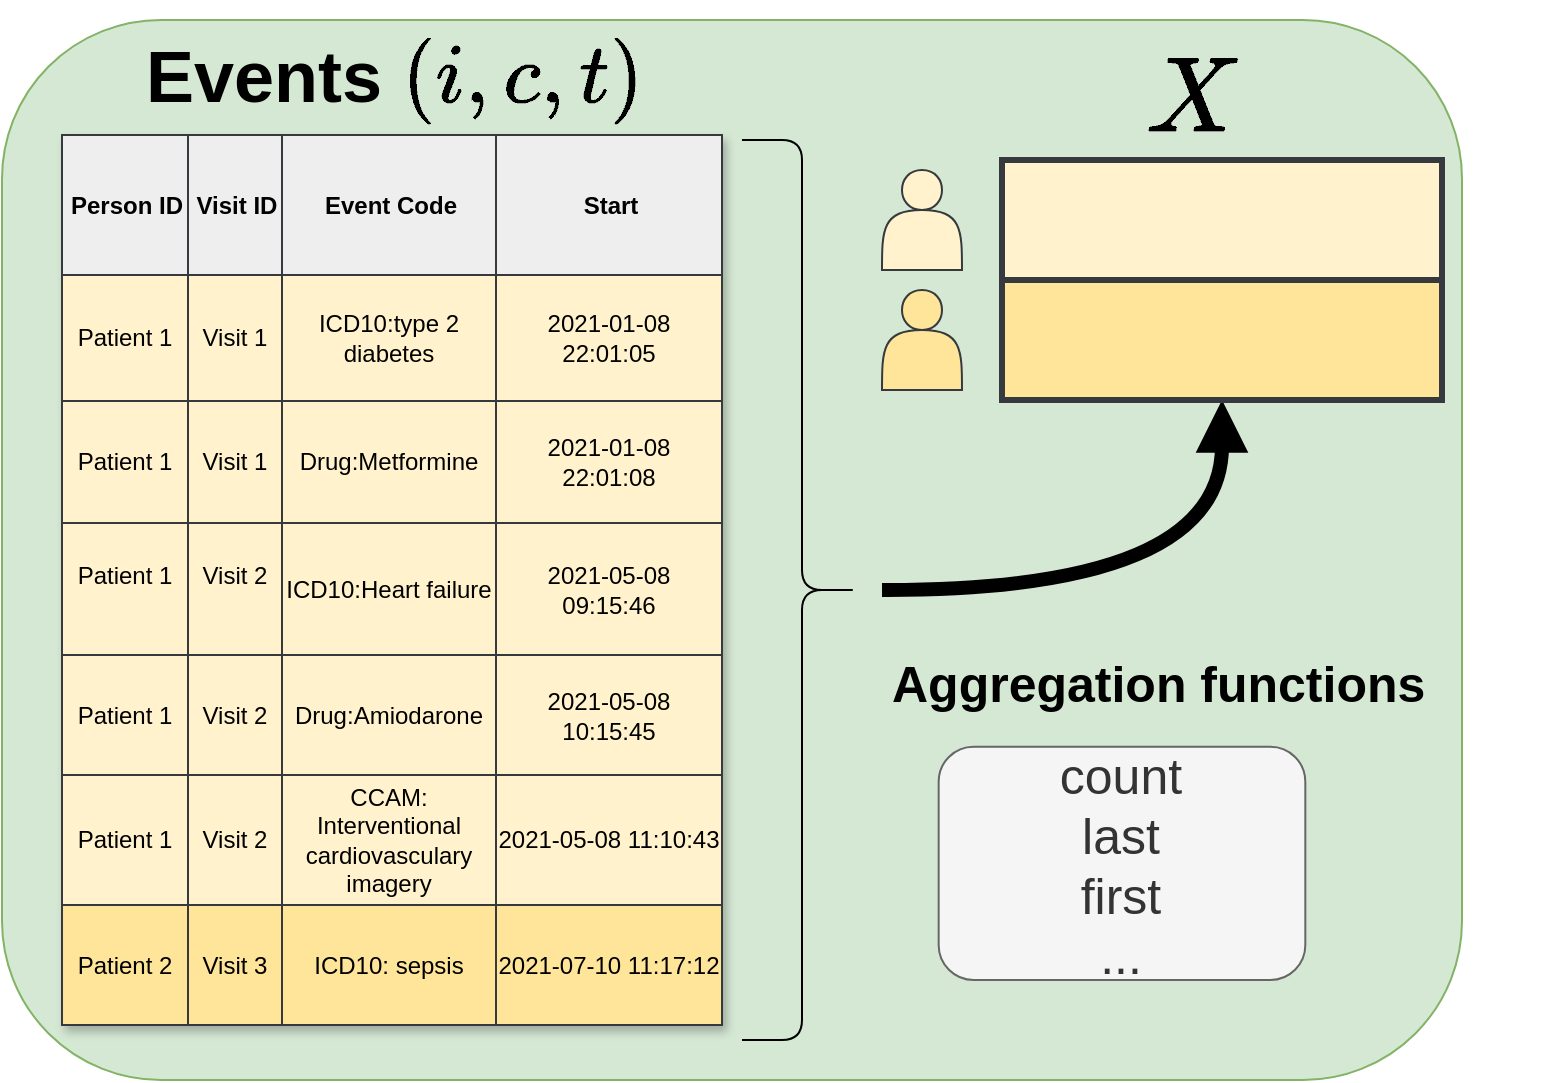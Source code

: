 <mxfile version="21.3.7" type="device">
  <diagram name="Page-1" id="bd83a815-5ea8-2e97-e5ec-87c9f400f2fa">
    <mxGraphModel dx="1793" dy="1028" grid="1" gridSize="10" guides="1" tooltips="1" connect="1" arrows="1" fold="1" page="1" pageScale="1.5" pageWidth="1169" pageHeight="826" background="none" math="1" shadow="0">
      <root>
        <mxCell id="0" style=";html=1;" />
        <mxCell id="1" style=";html=1;" parent="0" />
        <mxCell id="UJCGpMKkWv5VHLOaRZoO-3" value="" style="rounded=1;whiteSpace=wrap;html=1;verticalAlign=bottom;labelPosition=center;verticalLabelPosition=top;align=center;fillColor=#d5e8d4;strokeColor=#82b366;" parent="1" vertex="1">
          <mxGeometry x="130" y="200" width="730" height="530" as="geometry" />
        </mxCell>
        <mxCell id="UJCGpMKkWv5VHLOaRZoO-21" value="" style="rounded=0;whiteSpace=wrap;html=1;sketch=0;fontSize=15;rotation=90;fillColor=#FFF2CC;strokeColor=#36393d;strokeWidth=3;" parent="1" vertex="1">
          <mxGeometry x="710" y="190" width="60" height="220" as="geometry" />
        </mxCell>
        <mxCell id="UJCGpMKkWv5VHLOaRZoO-33" value="" style="group" parent="1" vertex="1" connectable="0">
          <mxGeometry x="540" y="510" width="370" height="170" as="geometry" />
        </mxCell>
        <mxCell id="UJCGpMKkWv5VHLOaRZoO-31" value="&lt;span style=&quot;font-weight: normal;&quot;&gt;count&lt;/span&gt;&lt;div style=&quot;font-size: 25px;&quot;&gt;&lt;span style=&quot;font-weight: normal;&quot;&gt;last&lt;/span&gt;&lt;/div&gt;&lt;div style=&quot;font-size: 25px;&quot;&gt;&lt;span style=&quot;font-weight: normal;&quot;&gt;first&lt;br&gt;&lt;/span&gt;&lt;/div&gt;&lt;div style=&quot;font-size: 25px;&quot;&gt;&lt;span style=&quot;font-weight: normal;&quot;&gt;...&lt;/span&gt;&lt;br style=&quot;font-size: 25px;&quot;&gt;&lt;/div&gt;" style="rounded=1;whiteSpace=wrap;html=1;sketch=0;strokeWidth=1;fontSize=25;fillColor=#f5f5f5;fontColor=#333333;strokeColor=#666666;" parent="UJCGpMKkWv5VHLOaRZoO-33" vertex="1">
          <mxGeometry x="58.33" y="53.35" width="183.33" height="116.65" as="geometry" />
        </mxCell>
        <mxCell id="UJCGpMKkWv5VHLOaRZoO-32" value="Aggregation functions" style="text;whiteSpace=wrap;html=1;fontSize=25;fontColor=#000000;fontStyle=1" parent="UJCGpMKkWv5VHLOaRZoO-33" vertex="1">
          <mxGeometry x="33.33" width="336.67" height="54.63" as="geometry" />
        </mxCell>
        <mxCell id="0RtDbPZioMRsK1e_GvqP-8" value="Assets" style="childLayout=tableLayout;recursiveResize=0;strokeColor=#98bf21;fillColor=#A7C942;shadow=1;" vertex="1" parent="1">
          <mxGeometry x="160" y="257.5" width="330" height="445" as="geometry" />
        </mxCell>
        <mxCell id="0RtDbPZioMRsK1e_GvqP-9" style="shape=tableRow;horizontal=0;startSize=0;swimlaneHead=0;swimlaneBody=0;top=0;left=0;bottom=0;right=0;dropTarget=0;collapsible=0;recursiveResize=0;expand=0;fontStyle=0;strokeColor=inherit;fillColor=#ffffff;" vertex="1" parent="0RtDbPZioMRsK1e_GvqP-8">
          <mxGeometry width="330" height="70" as="geometry" />
        </mxCell>
        <mxCell id="0RtDbPZioMRsK1e_GvqP-10" value="Person ID" style="connectable=0;recursiveResize=0;strokeColor=#36393D;fillColor=#eeeeee;align=center;fontStyle=1;html=1;" vertex="1" parent="0RtDbPZioMRsK1e_GvqP-9">
          <mxGeometry width="63" height="70" as="geometry">
            <mxRectangle width="63" height="70" as="alternateBounds" />
          </mxGeometry>
        </mxCell>
        <mxCell id="0RtDbPZioMRsK1e_GvqP-29" value="Visit ID" style="connectable=0;recursiveResize=0;strokeColor=#36393D;fillColor=#eeeeee;align=center;fontStyle=1;html=1;" vertex="1" parent="0RtDbPZioMRsK1e_GvqP-9">
          <mxGeometry x="63" width="47" height="70" as="geometry">
            <mxRectangle width="47" height="70" as="alternateBounds" />
          </mxGeometry>
        </mxCell>
        <mxCell id="0RtDbPZioMRsK1e_GvqP-11" value="Event Code" style="connectable=0;recursiveResize=0;strokeColor=#36393D;fillColor=#eeeeee;align=center;fontStyle=1;html=1;" vertex="1" parent="0RtDbPZioMRsK1e_GvqP-9">
          <mxGeometry x="110" width="107" height="70" as="geometry">
            <mxRectangle width="107" height="70" as="alternateBounds" />
          </mxGeometry>
        </mxCell>
        <mxCell id="0RtDbPZioMRsK1e_GvqP-12" value="Start" style="connectable=0;recursiveResize=0;strokeColor=#36393D;fillColor=#eeeeee;align=center;fontStyle=1;html=1;" vertex="1" parent="0RtDbPZioMRsK1e_GvqP-9">
          <mxGeometry x="217" width="113" height="70" as="geometry">
            <mxRectangle width="113" height="70" as="alternateBounds" />
          </mxGeometry>
        </mxCell>
        <mxCell id="0RtDbPZioMRsK1e_GvqP-13" value="" style="shape=tableRow;horizontal=0;startSize=0;swimlaneHead=0;swimlaneBody=0;top=0;left=0;bottom=0;right=0;dropTarget=0;collapsible=0;recursiveResize=0;expand=0;fontStyle=0;strokeColor=inherit;fillColor=#ffffff;" vertex="1" parent="0RtDbPZioMRsK1e_GvqP-8">
          <mxGeometry y="70" width="330" height="63" as="geometry" />
        </mxCell>
        <mxCell id="0RtDbPZioMRsK1e_GvqP-14" value="Patient 1" style="connectable=0;recursiveResize=0;strokeColor=#36393D;fillColor=#FFF2CC;align=center;whiteSpace=wrap;html=1;" vertex="1" parent="0RtDbPZioMRsK1e_GvqP-13">
          <mxGeometry width="63" height="63" as="geometry">
            <mxRectangle width="63" height="63" as="alternateBounds" />
          </mxGeometry>
        </mxCell>
        <mxCell id="0RtDbPZioMRsK1e_GvqP-30" value="Visit 1" style="connectable=0;recursiveResize=0;strokeColor=#36393D;fillColor=#FFF2CC;align=center;whiteSpace=wrap;html=1;" vertex="1" parent="0RtDbPZioMRsK1e_GvqP-13">
          <mxGeometry x="63" width="47" height="63" as="geometry">
            <mxRectangle width="47" height="63" as="alternateBounds" />
          </mxGeometry>
        </mxCell>
        <mxCell id="0RtDbPZioMRsK1e_GvqP-15" value="ICD10:type 2 diabetes" style="connectable=0;recursiveResize=0;strokeColor=#36393D;fillColor=#FFF2CC;align=center;whiteSpace=wrap;html=1;" vertex="1" parent="0RtDbPZioMRsK1e_GvqP-13">
          <mxGeometry x="110" width="107" height="63" as="geometry">
            <mxRectangle width="107" height="63" as="alternateBounds" />
          </mxGeometry>
        </mxCell>
        <mxCell id="0RtDbPZioMRsK1e_GvqP-16" value="2021-01-08 22:01:05" style="connectable=0;recursiveResize=0;strokeColor=#36393D;fillColor=#FFF2CC;align=center;whiteSpace=wrap;html=1;" vertex="1" parent="0RtDbPZioMRsK1e_GvqP-13">
          <mxGeometry x="217" width="113" height="63" as="geometry">
            <mxRectangle width="113" height="63" as="alternateBounds" />
          </mxGeometry>
        </mxCell>
        <mxCell id="0RtDbPZioMRsK1e_GvqP-17" value="" style="shape=tableRow;horizontal=0;startSize=0;swimlaneHead=0;swimlaneBody=0;top=0;left=0;bottom=0;right=0;dropTarget=0;collapsible=0;recursiveResize=0;expand=0;fontStyle=1;strokeColor=inherit;fillColor=#EAF2D3;" vertex="1" parent="0RtDbPZioMRsK1e_GvqP-8">
          <mxGeometry y="133" width="330" height="61" as="geometry" />
        </mxCell>
        <mxCell id="0RtDbPZioMRsK1e_GvqP-18" value="Patient 1" style="connectable=0;recursiveResize=0;strokeColor=#36393d;fillColor=#FFF2CC;whiteSpace=wrap;html=1;" vertex="1" parent="0RtDbPZioMRsK1e_GvqP-17">
          <mxGeometry width="63" height="61" as="geometry">
            <mxRectangle width="63" height="61" as="alternateBounds" />
          </mxGeometry>
        </mxCell>
        <mxCell id="0RtDbPZioMRsK1e_GvqP-31" value="Visit 1" style="connectable=0;recursiveResize=0;strokeColor=#36393d;fillColor=#FFF2CC;whiteSpace=wrap;html=1;" vertex="1" parent="0RtDbPZioMRsK1e_GvqP-17">
          <mxGeometry x="63" width="47" height="61" as="geometry">
            <mxRectangle width="47" height="61" as="alternateBounds" />
          </mxGeometry>
        </mxCell>
        <mxCell id="0RtDbPZioMRsK1e_GvqP-19" value="Drug:Metformine" style="connectable=0;recursiveResize=0;strokeColor=#36393d;fillColor=#FFF2CC;whiteSpace=wrap;html=1;" vertex="1" parent="0RtDbPZioMRsK1e_GvqP-17">
          <mxGeometry x="110" width="107" height="61" as="geometry">
            <mxRectangle width="107" height="61" as="alternateBounds" />
          </mxGeometry>
        </mxCell>
        <mxCell id="0RtDbPZioMRsK1e_GvqP-20" value="2021-01-08 22:01:08" style="connectable=0;recursiveResize=0;strokeColor=#36393d;fillColor=#FFF2CC;whiteSpace=wrap;html=1;" vertex="1" parent="0RtDbPZioMRsK1e_GvqP-17">
          <mxGeometry x="217" width="113" height="61" as="geometry">
            <mxRectangle width="113" height="61" as="alternateBounds" />
          </mxGeometry>
        </mxCell>
        <mxCell id="0RtDbPZioMRsK1e_GvqP-34" style="shape=tableRow;horizontal=0;startSize=0;swimlaneHead=0;swimlaneBody=0;top=0;left=0;bottom=0;right=0;dropTarget=0;collapsible=0;recursiveResize=0;expand=0;fontStyle=0;strokeColor=inherit;fillColor=#ffffff;" vertex="1" parent="0RtDbPZioMRsK1e_GvqP-8">
          <mxGeometry y="194" width="330" height="66" as="geometry" />
        </mxCell>
        <mxCell id="0RtDbPZioMRsK1e_GvqP-35" value="&#xa;Patient 1&#xa;&#xa;" style="connectable=0;recursiveResize=0;strokeColor=#36393d;fillColor=#FFF2CC;fontStyle=0;align=center;whiteSpace=wrap;html=1;" vertex="1" parent="0RtDbPZioMRsK1e_GvqP-34">
          <mxGeometry width="63" height="66" as="geometry">
            <mxRectangle width="63" height="66" as="alternateBounds" />
          </mxGeometry>
        </mxCell>
        <mxCell id="0RtDbPZioMRsK1e_GvqP-36" value="&#xa;Visit 2&#xa;&#xa;" style="connectable=0;recursiveResize=0;strokeColor=#36393d;fillColor=#FFF2CC;fontStyle=0;align=center;whiteSpace=wrap;html=1;" vertex="1" parent="0RtDbPZioMRsK1e_GvqP-34">
          <mxGeometry x="63" width="47" height="66" as="geometry">
            <mxRectangle width="47" height="66" as="alternateBounds" />
          </mxGeometry>
        </mxCell>
        <mxCell id="0RtDbPZioMRsK1e_GvqP-37" value="ICD10:Heart failure" style="connectable=0;recursiveResize=0;strokeColor=#36393d;fillColor=#FFF2CC;fontStyle=0;align=center;whiteSpace=wrap;html=1;" vertex="1" parent="0RtDbPZioMRsK1e_GvqP-34">
          <mxGeometry x="110" width="107" height="66" as="geometry">
            <mxRectangle width="107" height="66" as="alternateBounds" />
          </mxGeometry>
        </mxCell>
        <mxCell id="0RtDbPZioMRsK1e_GvqP-38" value="2021-05-08 09:15:46" style="connectable=0;recursiveResize=0;strokeColor=#36393d;fillColor=#FFF2CC;fontStyle=0;align=center;whiteSpace=wrap;html=1;" vertex="1" parent="0RtDbPZioMRsK1e_GvqP-34">
          <mxGeometry x="217" width="113" height="66" as="geometry">
            <mxRectangle width="113" height="66" as="alternateBounds" />
          </mxGeometry>
        </mxCell>
        <mxCell id="0RtDbPZioMRsK1e_GvqP-25" value="" style="shape=tableRow;horizontal=0;startSize=0;swimlaneHead=0;swimlaneBody=0;top=0;left=0;bottom=0;right=0;dropTarget=0;collapsible=0;recursiveResize=0;expand=0;fontStyle=1;strokeColor=inherit;fillColor=#EAF2D3;" vertex="1" parent="0RtDbPZioMRsK1e_GvqP-8">
          <mxGeometry y="260" width="330" height="60" as="geometry" />
        </mxCell>
        <mxCell id="0RtDbPZioMRsK1e_GvqP-26" value="Patient 1" style="connectable=0;recursiveResize=0;strokeColor=#36393d;fillColor=#FFF2CC;whiteSpace=wrap;html=1;" vertex="1" parent="0RtDbPZioMRsK1e_GvqP-25">
          <mxGeometry width="63" height="60" as="geometry">
            <mxRectangle width="63" height="60" as="alternateBounds" />
          </mxGeometry>
        </mxCell>
        <mxCell id="0RtDbPZioMRsK1e_GvqP-33" value="Visit 2" style="connectable=0;recursiveResize=0;strokeColor=#36393d;fillColor=#FFF2CC;whiteSpace=wrap;html=1;" vertex="1" parent="0RtDbPZioMRsK1e_GvqP-25">
          <mxGeometry x="63" width="47" height="60" as="geometry">
            <mxRectangle width="47" height="60" as="alternateBounds" />
          </mxGeometry>
        </mxCell>
        <mxCell id="0RtDbPZioMRsK1e_GvqP-27" value="Drug:Amiodarone" style="connectable=0;recursiveResize=0;strokeColor=#36393d;fillColor=#FFF2CC;whiteSpace=wrap;html=1;" vertex="1" parent="0RtDbPZioMRsK1e_GvqP-25">
          <mxGeometry x="110" width="107" height="60" as="geometry">
            <mxRectangle width="107" height="60" as="alternateBounds" />
          </mxGeometry>
        </mxCell>
        <mxCell id="0RtDbPZioMRsK1e_GvqP-28" value="2021-05-08 10:15:45" style="connectable=0;recursiveResize=0;strokeColor=#36393d;fillColor=#FFF2CC;whiteSpace=wrap;html=1;" vertex="1" parent="0RtDbPZioMRsK1e_GvqP-25">
          <mxGeometry x="217" width="113" height="60" as="geometry">
            <mxRectangle width="113" height="60" as="alternateBounds" />
          </mxGeometry>
        </mxCell>
        <mxCell id="0RtDbPZioMRsK1e_GvqP-21" value="" style="shape=tableRow;horizontal=0;startSize=0;swimlaneHead=0;swimlaneBody=0;top=0;left=0;bottom=0;right=0;dropTarget=0;collapsible=0;recursiveResize=0;expand=0;fontStyle=0;strokeColor=inherit;fillColor=#ffffff;" vertex="1" parent="0RtDbPZioMRsK1e_GvqP-8">
          <mxGeometry y="320" width="330" height="65" as="geometry" />
        </mxCell>
        <mxCell id="0RtDbPZioMRsK1e_GvqP-22" value="Patient 1" style="connectable=0;recursiveResize=0;strokeColor=#36393d;fillColor=#FFF2CC;fontStyle=0;align=center;whiteSpace=wrap;html=1;" vertex="1" parent="0RtDbPZioMRsK1e_GvqP-21">
          <mxGeometry width="63" height="65" as="geometry">
            <mxRectangle width="63" height="65" as="alternateBounds" />
          </mxGeometry>
        </mxCell>
        <mxCell id="0RtDbPZioMRsK1e_GvqP-32" value="Visit 2" style="connectable=0;recursiveResize=0;strokeColor=#36393d;fillColor=#FFF2CC;fontStyle=0;align=center;whiteSpace=wrap;html=1;" vertex="1" parent="0RtDbPZioMRsK1e_GvqP-21">
          <mxGeometry x="63" width="47" height="65" as="geometry">
            <mxRectangle width="47" height="65" as="alternateBounds" />
          </mxGeometry>
        </mxCell>
        <mxCell id="0RtDbPZioMRsK1e_GvqP-23" value="CCAM: Interventional cardiovasculary imagery" style="connectable=0;recursiveResize=0;strokeColor=#36393d;fillColor=#FFF2CC;fontStyle=0;align=center;whiteSpace=wrap;html=1;" vertex="1" parent="0RtDbPZioMRsK1e_GvqP-21">
          <mxGeometry x="110" width="107" height="65" as="geometry">
            <mxRectangle width="107" height="65" as="alternateBounds" />
          </mxGeometry>
        </mxCell>
        <mxCell id="0RtDbPZioMRsK1e_GvqP-24" value="2021-05-08 11:10:43" style="connectable=0;recursiveResize=0;strokeColor=#36393d;fillColor=#FFF2CC;fontStyle=0;align=center;whiteSpace=wrap;html=1;" vertex="1" parent="0RtDbPZioMRsK1e_GvqP-21">
          <mxGeometry x="217" width="113" height="65" as="geometry">
            <mxRectangle width="113" height="65" as="alternateBounds" />
          </mxGeometry>
        </mxCell>
        <mxCell id="0RtDbPZioMRsK1e_GvqP-44" style="shape=tableRow;horizontal=0;startSize=0;swimlaneHead=0;swimlaneBody=0;top=0;left=0;bottom=0;right=0;dropTarget=0;collapsible=0;recursiveResize=0;expand=0;fontStyle=1;strokeColor=inherit;fillColor=#EAF2D3;" vertex="1" parent="0RtDbPZioMRsK1e_GvqP-8">
          <mxGeometry y="385" width="330" height="60" as="geometry" />
        </mxCell>
        <mxCell id="0RtDbPZioMRsK1e_GvqP-45" value="Patient 2" style="connectable=0;recursiveResize=0;strokeColor=#36393d;fillColor=#FFE599;whiteSpace=wrap;html=1;" vertex="1" parent="0RtDbPZioMRsK1e_GvqP-44">
          <mxGeometry width="63" height="60" as="geometry">
            <mxRectangle width="63" height="60" as="alternateBounds" />
          </mxGeometry>
        </mxCell>
        <mxCell id="0RtDbPZioMRsK1e_GvqP-46" value="Visit 3" style="connectable=0;recursiveResize=0;strokeColor=#36393d;fillColor=#FFE599;whiteSpace=wrap;html=1;" vertex="1" parent="0RtDbPZioMRsK1e_GvqP-44">
          <mxGeometry x="63" width="47" height="60" as="geometry">
            <mxRectangle width="47" height="60" as="alternateBounds" />
          </mxGeometry>
        </mxCell>
        <mxCell id="0RtDbPZioMRsK1e_GvqP-47" value="ICD10: sepsis" style="connectable=0;recursiveResize=0;strokeColor=#36393d;fillColor=#FFE599;whiteSpace=wrap;html=1;" vertex="1" parent="0RtDbPZioMRsK1e_GvqP-44">
          <mxGeometry x="110" width="107" height="60" as="geometry">
            <mxRectangle width="107" height="60" as="alternateBounds" />
          </mxGeometry>
        </mxCell>
        <mxCell id="0RtDbPZioMRsK1e_GvqP-48" value="2021-07-10 11:17:12" style="connectable=0;recursiveResize=0;strokeColor=#36393d;fillColor=#FFE599;whiteSpace=wrap;html=1;" vertex="1" parent="0RtDbPZioMRsK1e_GvqP-44">
          <mxGeometry x="217" width="113" height="60" as="geometry">
            <mxRectangle width="113" height="60" as="alternateBounds" />
          </mxGeometry>
        </mxCell>
        <mxCell id="0RtDbPZioMRsK1e_GvqP-49" value="" style="shape=curlyBracket;whiteSpace=wrap;html=1;rounded=1;labelPosition=left;verticalLabelPosition=middle;align=right;verticalAlign=middle;rotation=-180;" vertex="1" parent="1">
          <mxGeometry x="500" y="260" width="60" height="450" as="geometry" />
        </mxCell>
        <mxCell id="0RtDbPZioMRsK1e_GvqP-50" value="" style="edgeStyle=orthogonalEdgeStyle;endArrow=block;html=1;curved=1;rounded=0;endSize=8;startSize=8;strokeWidth=7;endFill=1;entryX=1;entryY=0.5;entryDx=0;entryDy=0;" edge="1" parent="1" target="0RtDbPZioMRsK1e_GvqP-52">
          <mxGeometry width="50" height="50" relative="1" as="geometry">
            <mxPoint x="570" y="485" as="sourcePoint" />
            <mxPoint x="1080" y="500" as="targetPoint" />
          </mxGeometry>
        </mxCell>
        <mxCell id="0RtDbPZioMRsK1e_GvqP-51" value="" style="shape=actor;whiteSpace=wrap;html=1;sketch=0;fontSize=15;fillColor=#FFF2CC;strokeColor=#36393d;" vertex="1" parent="1">
          <mxGeometry x="570" y="275" width="40" height="50" as="geometry" />
        </mxCell>
        <mxCell id="0RtDbPZioMRsK1e_GvqP-52" value="" style="rounded=0;whiteSpace=wrap;html=1;sketch=0;fontSize=15;rotation=90;fillColor=#FFE599;strokeColor=#36393d;strokeWidth=3;" vertex="1" parent="1">
          <mxGeometry x="710" y="250" width="60" height="220" as="geometry" />
        </mxCell>
        <mxCell id="0RtDbPZioMRsK1e_GvqP-53" value="" style="shape=actor;whiteSpace=wrap;html=1;sketch=0;fontSize=15;fillColor=#FFE599;strokeColor=#36393d;" vertex="1" parent="1">
          <mxGeometry x="570" y="335" width="40" height="50" as="geometry" />
        </mxCell>
        <mxCell id="0RtDbPZioMRsK1e_GvqP-54" value="`X`" style="text;html=1;strokeColor=none;fillColor=none;align=center;verticalAlign=middle;whiteSpace=wrap;rounded=0;sketch=0;strokeWidth=1;fontSize=45;fontColor=#000000;" vertex="1" parent="1">
          <mxGeometry x="635" y="190" width="180" height="100" as="geometry" />
        </mxCell>
        <mxCell id="0RtDbPZioMRsK1e_GvqP-55" value="Events `(i, c, t)`" style="text;whiteSpace=wrap;html=1;fontSize=36;fontStyle=1" vertex="1" parent="1">
          <mxGeometry x="200" y="200" width="400" height="40" as="geometry" />
        </mxCell>
      </root>
    </mxGraphModel>
  </diagram>
</mxfile>
